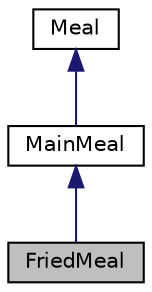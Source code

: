 digraph "FriedMeal"
{
 // LATEX_PDF_SIZE
  edge [fontname="Helvetica",fontsize="10",labelfontname="Helvetica",labelfontsize="10"];
  node [fontname="Helvetica",fontsize="10",shape=record];
  Node1 [label="FriedMeal",height=0.2,width=0.4,color="black", fillcolor="grey75", style="filled", fontcolor="black",tooltip=" "];
  Node2 -> Node1 [dir="back",color="midnightblue",fontsize="10",style="solid",fontname="Helvetica"];
  Node2 [label="MainMeal",height=0.2,width=0.4,color="black", fillcolor="white", style="filled",URL="$classMainMeal.html",tooltip="The MainMeal class is a concrete class that inherits from the Meal class. It provides an implementati..."];
  Node3 -> Node2 [dir="back",color="midnightblue",fontsize="10",style="solid",fontname="Helvetica"];
  Node3 [label="Meal",height=0.2,width=0.4,color="black", fillcolor="white", style="filled",URL="$classMeal.html",tooltip="The Meal class is an abstract base class that defines the interface for creating meals."];
}
